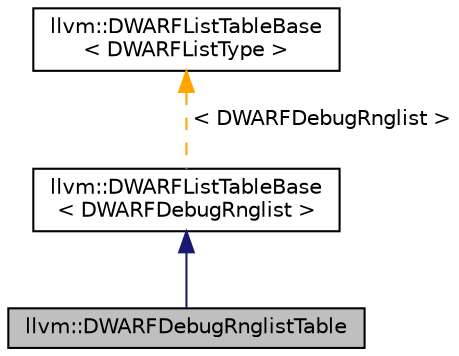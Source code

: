 digraph "llvm::DWARFDebugRnglistTable"
{
 // LATEX_PDF_SIZE
  bgcolor="transparent";
  edge [fontname="Helvetica",fontsize="10",labelfontname="Helvetica",labelfontsize="10"];
  node [fontname="Helvetica",fontsize="10",shape="box"];
  Node1 [label="llvm::DWARFDebugRnglistTable",height=0.2,width=0.4,color="black", fillcolor="grey75", style="filled", fontcolor="black",tooltip=" "];
  Node2 -> Node1 [dir="back",color="midnightblue",fontsize="10",style="solid",fontname="Helvetica"];
  Node2 [label="llvm::DWARFListTableBase\l\< DWARFDebugRnglist \>",height=0.2,width=0.4,color="black",URL="$classllvm_1_1DWARFListTableBase.html",tooltip=" "];
  Node3 -> Node2 [dir="back",color="orange",fontsize="10",style="dashed",label=" \< DWARFDebugRnglist \>" ,fontname="Helvetica"];
  Node3 [label="llvm::DWARFListTableBase\l\< DWARFListType \>",height=0.2,width=0.4,color="black",URL="$classllvm_1_1DWARFListTableBase.html",tooltip="A class representing a table of lists as specified in the DWARF v5 standard for location lists and ra..."];
}

